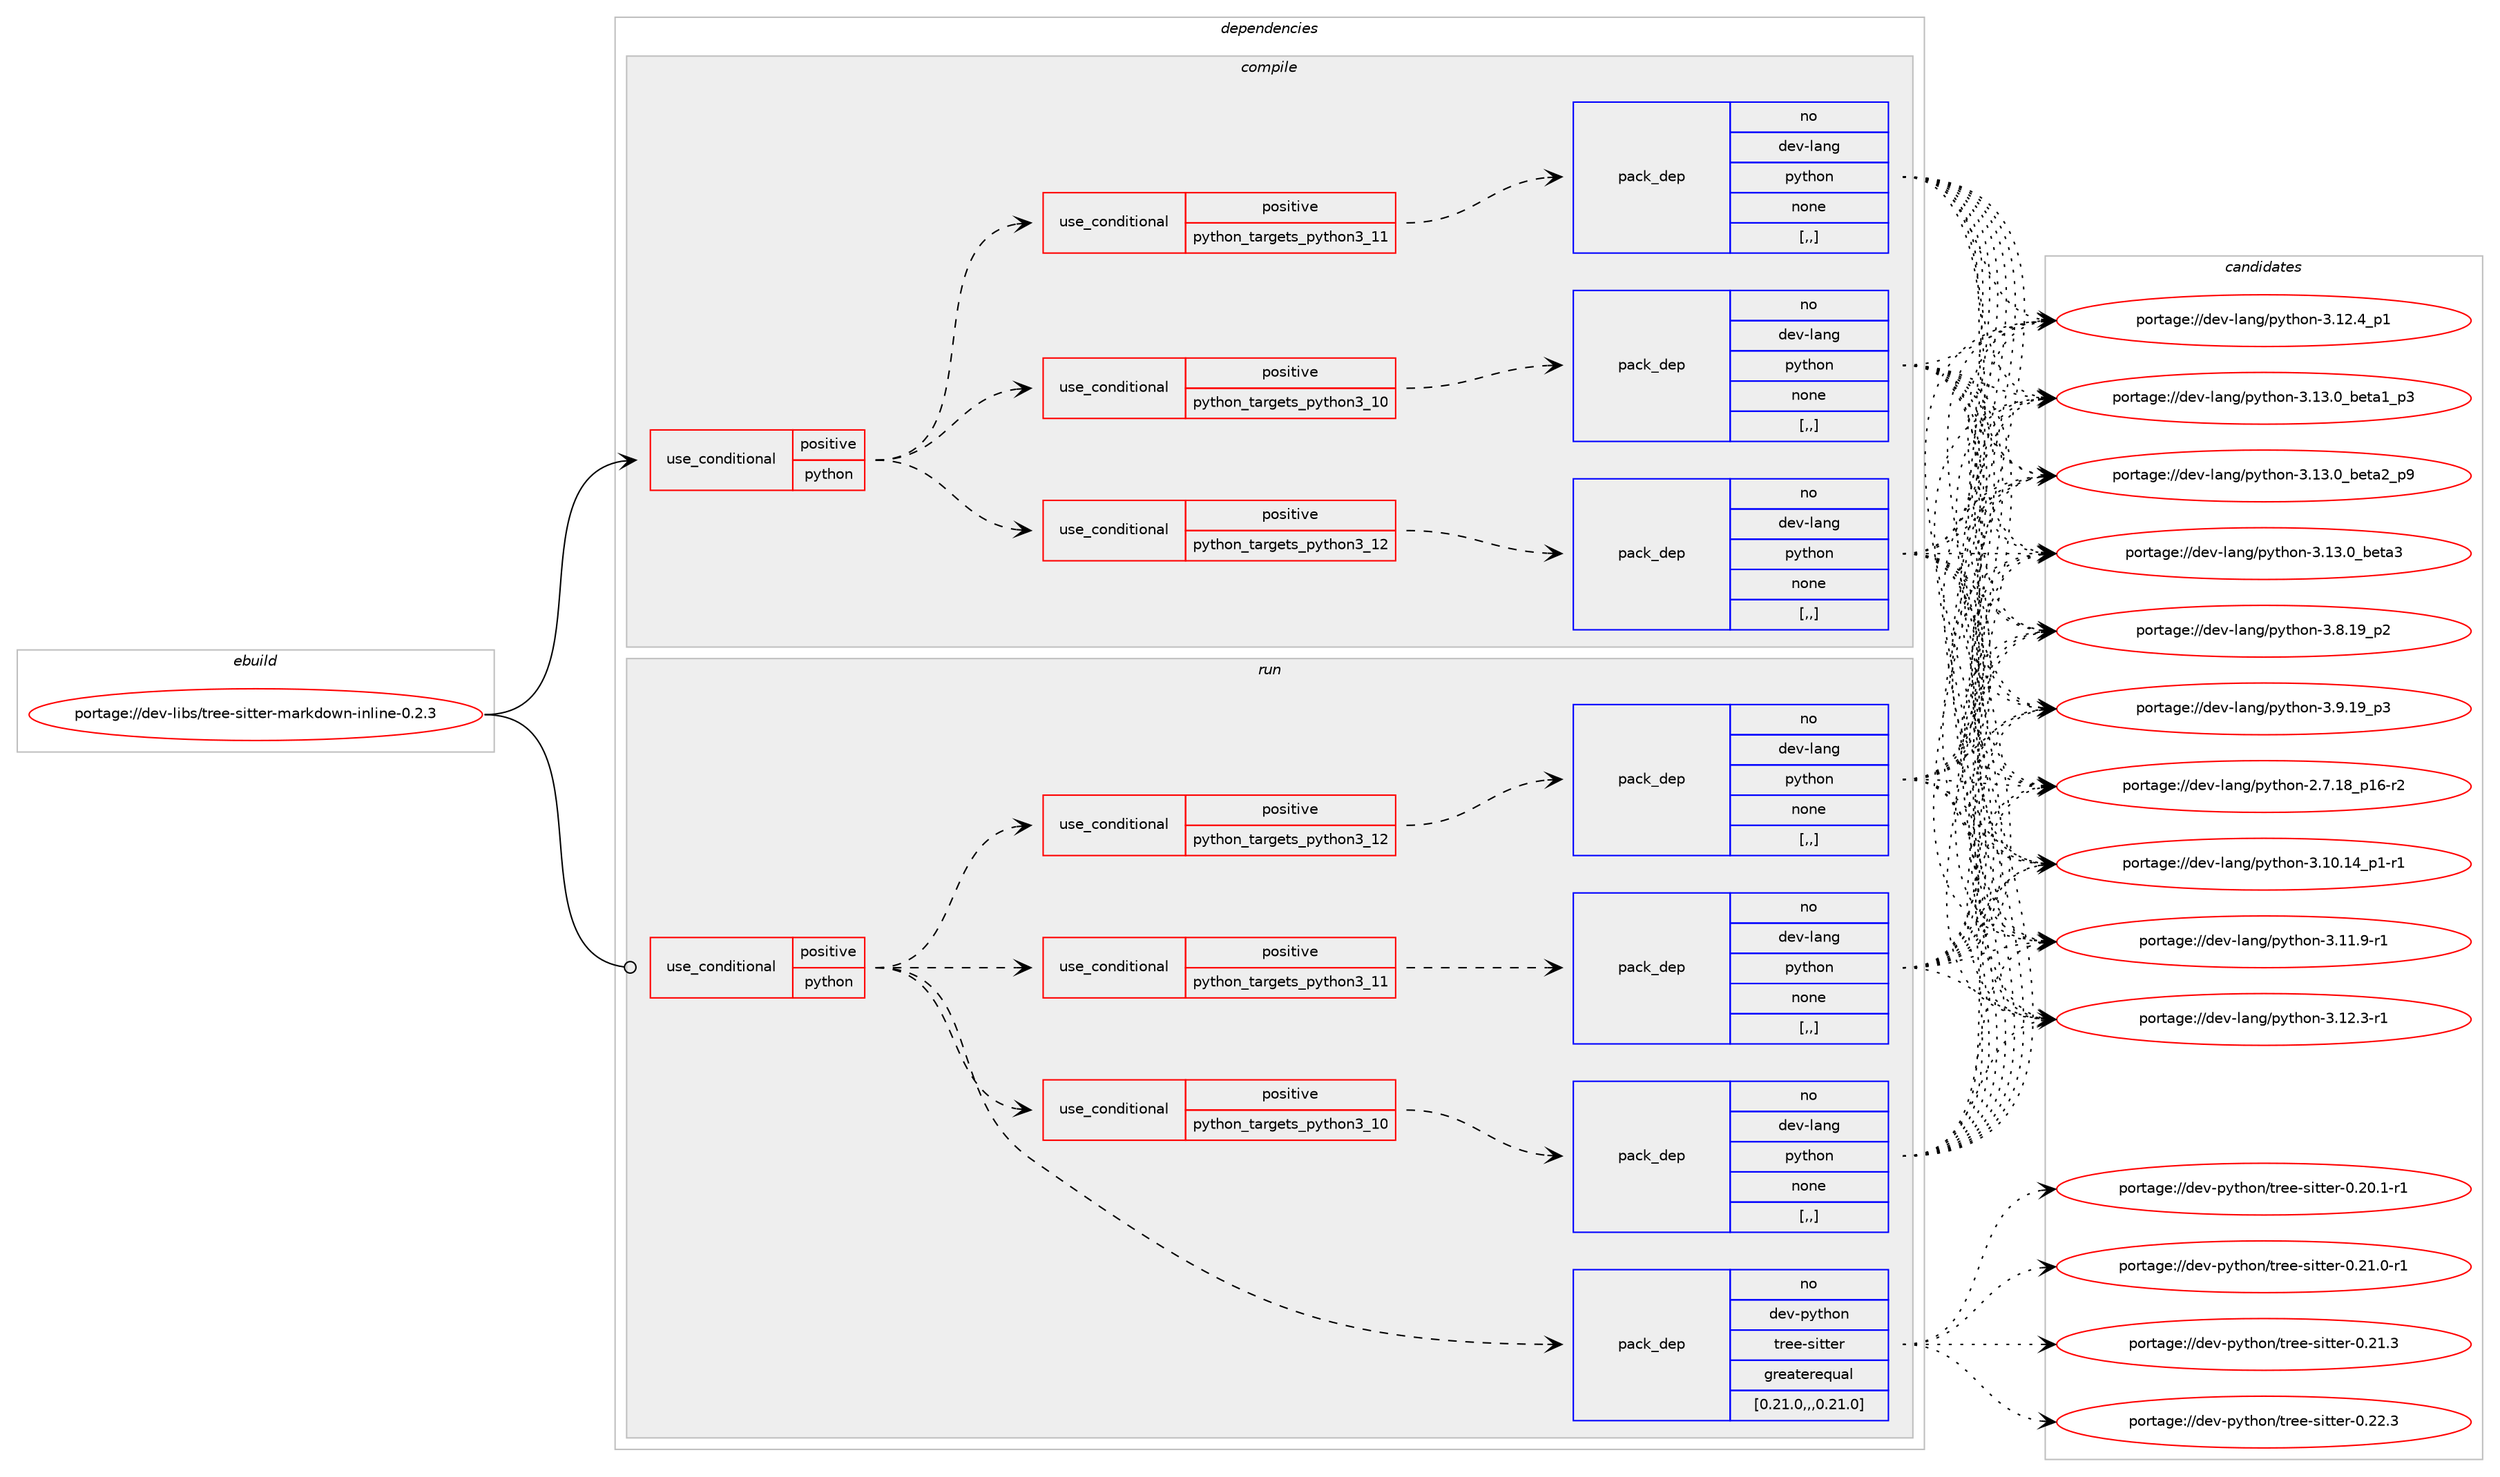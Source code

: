digraph prolog {

# *************
# Graph options
# *************

newrank=true;
concentrate=true;
compound=true;
graph [rankdir=LR,fontname=Helvetica,fontsize=10,ranksep=1.5];#, ranksep=2.5, nodesep=0.2];
edge  [arrowhead=vee];
node  [fontname=Helvetica,fontsize=10];

# **********
# The ebuild
# **********

subgraph cluster_leftcol {
color=gray;
rank=same;
label=<<i>ebuild</i>>;
id [label="portage://dev-libs/tree-sitter-markdown-inline-0.2.3", color=red, width=4, href="../dev-libs/tree-sitter-markdown-inline-0.2.3.svg"];
}

# ****************
# The dependencies
# ****************

subgraph cluster_midcol {
color=gray;
label=<<i>dependencies</i>>;
subgraph cluster_compile {
fillcolor="#eeeeee";
style=filled;
label=<<i>compile</i>>;
subgraph cond27579 {
dependency111613 [label=<<TABLE BORDER="0" CELLBORDER="1" CELLSPACING="0" CELLPADDING="4"><TR><TD ROWSPAN="3" CELLPADDING="10">use_conditional</TD></TR><TR><TD>positive</TD></TR><TR><TD>python</TD></TR></TABLE>>, shape=none, color=red];
subgraph cond27580 {
dependency111614 [label=<<TABLE BORDER="0" CELLBORDER="1" CELLSPACING="0" CELLPADDING="4"><TR><TD ROWSPAN="3" CELLPADDING="10">use_conditional</TD></TR><TR><TD>positive</TD></TR><TR><TD>python_targets_python3_10</TD></TR></TABLE>>, shape=none, color=red];
subgraph pack82870 {
dependency111615 [label=<<TABLE BORDER="0" CELLBORDER="1" CELLSPACING="0" CELLPADDING="4" WIDTH="220"><TR><TD ROWSPAN="6" CELLPADDING="30">pack_dep</TD></TR><TR><TD WIDTH="110">no</TD></TR><TR><TD>dev-lang</TD></TR><TR><TD>python</TD></TR><TR><TD>none</TD></TR><TR><TD>[,,]</TD></TR></TABLE>>, shape=none, color=blue];
}
dependency111614:e -> dependency111615:w [weight=20,style="dashed",arrowhead="vee"];
}
dependency111613:e -> dependency111614:w [weight=20,style="dashed",arrowhead="vee"];
subgraph cond27581 {
dependency111616 [label=<<TABLE BORDER="0" CELLBORDER="1" CELLSPACING="0" CELLPADDING="4"><TR><TD ROWSPAN="3" CELLPADDING="10">use_conditional</TD></TR><TR><TD>positive</TD></TR><TR><TD>python_targets_python3_11</TD></TR></TABLE>>, shape=none, color=red];
subgraph pack82871 {
dependency111617 [label=<<TABLE BORDER="0" CELLBORDER="1" CELLSPACING="0" CELLPADDING="4" WIDTH="220"><TR><TD ROWSPAN="6" CELLPADDING="30">pack_dep</TD></TR><TR><TD WIDTH="110">no</TD></TR><TR><TD>dev-lang</TD></TR><TR><TD>python</TD></TR><TR><TD>none</TD></TR><TR><TD>[,,]</TD></TR></TABLE>>, shape=none, color=blue];
}
dependency111616:e -> dependency111617:w [weight=20,style="dashed",arrowhead="vee"];
}
dependency111613:e -> dependency111616:w [weight=20,style="dashed",arrowhead="vee"];
subgraph cond27582 {
dependency111618 [label=<<TABLE BORDER="0" CELLBORDER="1" CELLSPACING="0" CELLPADDING="4"><TR><TD ROWSPAN="3" CELLPADDING="10">use_conditional</TD></TR><TR><TD>positive</TD></TR><TR><TD>python_targets_python3_12</TD></TR></TABLE>>, shape=none, color=red];
subgraph pack82872 {
dependency111619 [label=<<TABLE BORDER="0" CELLBORDER="1" CELLSPACING="0" CELLPADDING="4" WIDTH="220"><TR><TD ROWSPAN="6" CELLPADDING="30">pack_dep</TD></TR><TR><TD WIDTH="110">no</TD></TR><TR><TD>dev-lang</TD></TR><TR><TD>python</TD></TR><TR><TD>none</TD></TR><TR><TD>[,,]</TD></TR></TABLE>>, shape=none, color=blue];
}
dependency111618:e -> dependency111619:w [weight=20,style="dashed",arrowhead="vee"];
}
dependency111613:e -> dependency111618:w [weight=20,style="dashed",arrowhead="vee"];
}
id:e -> dependency111613:w [weight=20,style="solid",arrowhead="vee"];
}
subgraph cluster_compileandrun {
fillcolor="#eeeeee";
style=filled;
label=<<i>compile and run</i>>;
}
subgraph cluster_run {
fillcolor="#eeeeee";
style=filled;
label=<<i>run</i>>;
subgraph cond27583 {
dependency111620 [label=<<TABLE BORDER="0" CELLBORDER="1" CELLSPACING="0" CELLPADDING="4"><TR><TD ROWSPAN="3" CELLPADDING="10">use_conditional</TD></TR><TR><TD>positive</TD></TR><TR><TD>python</TD></TR></TABLE>>, shape=none, color=red];
subgraph cond27584 {
dependency111621 [label=<<TABLE BORDER="0" CELLBORDER="1" CELLSPACING="0" CELLPADDING="4"><TR><TD ROWSPAN="3" CELLPADDING="10">use_conditional</TD></TR><TR><TD>positive</TD></TR><TR><TD>python_targets_python3_10</TD></TR></TABLE>>, shape=none, color=red];
subgraph pack82873 {
dependency111622 [label=<<TABLE BORDER="0" CELLBORDER="1" CELLSPACING="0" CELLPADDING="4" WIDTH="220"><TR><TD ROWSPAN="6" CELLPADDING="30">pack_dep</TD></TR><TR><TD WIDTH="110">no</TD></TR><TR><TD>dev-lang</TD></TR><TR><TD>python</TD></TR><TR><TD>none</TD></TR><TR><TD>[,,]</TD></TR></TABLE>>, shape=none, color=blue];
}
dependency111621:e -> dependency111622:w [weight=20,style="dashed",arrowhead="vee"];
}
dependency111620:e -> dependency111621:w [weight=20,style="dashed",arrowhead="vee"];
subgraph cond27585 {
dependency111623 [label=<<TABLE BORDER="0" CELLBORDER="1" CELLSPACING="0" CELLPADDING="4"><TR><TD ROWSPAN="3" CELLPADDING="10">use_conditional</TD></TR><TR><TD>positive</TD></TR><TR><TD>python_targets_python3_11</TD></TR></TABLE>>, shape=none, color=red];
subgraph pack82874 {
dependency111624 [label=<<TABLE BORDER="0" CELLBORDER="1" CELLSPACING="0" CELLPADDING="4" WIDTH="220"><TR><TD ROWSPAN="6" CELLPADDING="30">pack_dep</TD></TR><TR><TD WIDTH="110">no</TD></TR><TR><TD>dev-lang</TD></TR><TR><TD>python</TD></TR><TR><TD>none</TD></TR><TR><TD>[,,]</TD></TR></TABLE>>, shape=none, color=blue];
}
dependency111623:e -> dependency111624:w [weight=20,style="dashed",arrowhead="vee"];
}
dependency111620:e -> dependency111623:w [weight=20,style="dashed",arrowhead="vee"];
subgraph cond27586 {
dependency111625 [label=<<TABLE BORDER="0" CELLBORDER="1" CELLSPACING="0" CELLPADDING="4"><TR><TD ROWSPAN="3" CELLPADDING="10">use_conditional</TD></TR><TR><TD>positive</TD></TR><TR><TD>python_targets_python3_12</TD></TR></TABLE>>, shape=none, color=red];
subgraph pack82875 {
dependency111626 [label=<<TABLE BORDER="0" CELLBORDER="1" CELLSPACING="0" CELLPADDING="4" WIDTH="220"><TR><TD ROWSPAN="6" CELLPADDING="30">pack_dep</TD></TR><TR><TD WIDTH="110">no</TD></TR><TR><TD>dev-lang</TD></TR><TR><TD>python</TD></TR><TR><TD>none</TD></TR><TR><TD>[,,]</TD></TR></TABLE>>, shape=none, color=blue];
}
dependency111625:e -> dependency111626:w [weight=20,style="dashed",arrowhead="vee"];
}
dependency111620:e -> dependency111625:w [weight=20,style="dashed",arrowhead="vee"];
subgraph pack82876 {
dependency111627 [label=<<TABLE BORDER="0" CELLBORDER="1" CELLSPACING="0" CELLPADDING="4" WIDTH="220"><TR><TD ROWSPAN="6" CELLPADDING="30">pack_dep</TD></TR><TR><TD WIDTH="110">no</TD></TR><TR><TD>dev-python</TD></TR><TR><TD>tree-sitter</TD></TR><TR><TD>greaterequal</TD></TR><TR><TD>[0.21.0,,,0.21.0]</TD></TR></TABLE>>, shape=none, color=blue];
}
dependency111620:e -> dependency111627:w [weight=20,style="dashed",arrowhead="vee"];
}
id:e -> dependency111620:w [weight=20,style="solid",arrowhead="odot"];
}
}

# **************
# The candidates
# **************

subgraph cluster_choices {
rank=same;
color=gray;
label=<<i>candidates</i>>;

subgraph choice82870 {
color=black;
nodesep=1;
choice100101118451089711010347112121116104111110455046554649569511249544511450 [label="portage://dev-lang/python-2.7.18_p16-r2", color=red, width=4,href="../dev-lang/python-2.7.18_p16-r2.svg"];
choice100101118451089711010347112121116104111110455146494846495295112494511449 [label="portage://dev-lang/python-3.10.14_p1-r1", color=red, width=4,href="../dev-lang/python-3.10.14_p1-r1.svg"];
choice100101118451089711010347112121116104111110455146494946574511449 [label="portage://dev-lang/python-3.11.9-r1", color=red, width=4,href="../dev-lang/python-3.11.9-r1.svg"];
choice100101118451089711010347112121116104111110455146495046514511449 [label="portage://dev-lang/python-3.12.3-r1", color=red, width=4,href="../dev-lang/python-3.12.3-r1.svg"];
choice100101118451089711010347112121116104111110455146495046529511249 [label="portage://dev-lang/python-3.12.4_p1", color=red, width=4,href="../dev-lang/python-3.12.4_p1.svg"];
choice10010111845108971101034711212111610411111045514649514648959810111697499511251 [label="portage://dev-lang/python-3.13.0_beta1_p3", color=red, width=4,href="../dev-lang/python-3.13.0_beta1_p3.svg"];
choice10010111845108971101034711212111610411111045514649514648959810111697509511257 [label="portage://dev-lang/python-3.13.0_beta2_p9", color=red, width=4,href="../dev-lang/python-3.13.0_beta2_p9.svg"];
choice1001011184510897110103471121211161041111104551464951464895981011169751 [label="portage://dev-lang/python-3.13.0_beta3", color=red, width=4,href="../dev-lang/python-3.13.0_beta3.svg"];
choice100101118451089711010347112121116104111110455146564649579511250 [label="portage://dev-lang/python-3.8.19_p2", color=red, width=4,href="../dev-lang/python-3.8.19_p2.svg"];
choice100101118451089711010347112121116104111110455146574649579511251 [label="portage://dev-lang/python-3.9.19_p3", color=red, width=4,href="../dev-lang/python-3.9.19_p3.svg"];
dependency111615:e -> choice100101118451089711010347112121116104111110455046554649569511249544511450:w [style=dotted,weight="100"];
dependency111615:e -> choice100101118451089711010347112121116104111110455146494846495295112494511449:w [style=dotted,weight="100"];
dependency111615:e -> choice100101118451089711010347112121116104111110455146494946574511449:w [style=dotted,weight="100"];
dependency111615:e -> choice100101118451089711010347112121116104111110455146495046514511449:w [style=dotted,weight="100"];
dependency111615:e -> choice100101118451089711010347112121116104111110455146495046529511249:w [style=dotted,weight="100"];
dependency111615:e -> choice10010111845108971101034711212111610411111045514649514648959810111697499511251:w [style=dotted,weight="100"];
dependency111615:e -> choice10010111845108971101034711212111610411111045514649514648959810111697509511257:w [style=dotted,weight="100"];
dependency111615:e -> choice1001011184510897110103471121211161041111104551464951464895981011169751:w [style=dotted,weight="100"];
dependency111615:e -> choice100101118451089711010347112121116104111110455146564649579511250:w [style=dotted,weight="100"];
dependency111615:e -> choice100101118451089711010347112121116104111110455146574649579511251:w [style=dotted,weight="100"];
}
subgraph choice82871 {
color=black;
nodesep=1;
choice100101118451089711010347112121116104111110455046554649569511249544511450 [label="portage://dev-lang/python-2.7.18_p16-r2", color=red, width=4,href="../dev-lang/python-2.7.18_p16-r2.svg"];
choice100101118451089711010347112121116104111110455146494846495295112494511449 [label="portage://dev-lang/python-3.10.14_p1-r1", color=red, width=4,href="../dev-lang/python-3.10.14_p1-r1.svg"];
choice100101118451089711010347112121116104111110455146494946574511449 [label="portage://dev-lang/python-3.11.9-r1", color=red, width=4,href="../dev-lang/python-3.11.9-r1.svg"];
choice100101118451089711010347112121116104111110455146495046514511449 [label="portage://dev-lang/python-3.12.3-r1", color=red, width=4,href="../dev-lang/python-3.12.3-r1.svg"];
choice100101118451089711010347112121116104111110455146495046529511249 [label="portage://dev-lang/python-3.12.4_p1", color=red, width=4,href="../dev-lang/python-3.12.4_p1.svg"];
choice10010111845108971101034711212111610411111045514649514648959810111697499511251 [label="portage://dev-lang/python-3.13.0_beta1_p3", color=red, width=4,href="../dev-lang/python-3.13.0_beta1_p3.svg"];
choice10010111845108971101034711212111610411111045514649514648959810111697509511257 [label="portage://dev-lang/python-3.13.0_beta2_p9", color=red, width=4,href="../dev-lang/python-3.13.0_beta2_p9.svg"];
choice1001011184510897110103471121211161041111104551464951464895981011169751 [label="portage://dev-lang/python-3.13.0_beta3", color=red, width=4,href="../dev-lang/python-3.13.0_beta3.svg"];
choice100101118451089711010347112121116104111110455146564649579511250 [label="portage://dev-lang/python-3.8.19_p2", color=red, width=4,href="../dev-lang/python-3.8.19_p2.svg"];
choice100101118451089711010347112121116104111110455146574649579511251 [label="portage://dev-lang/python-3.9.19_p3", color=red, width=4,href="../dev-lang/python-3.9.19_p3.svg"];
dependency111617:e -> choice100101118451089711010347112121116104111110455046554649569511249544511450:w [style=dotted,weight="100"];
dependency111617:e -> choice100101118451089711010347112121116104111110455146494846495295112494511449:w [style=dotted,weight="100"];
dependency111617:e -> choice100101118451089711010347112121116104111110455146494946574511449:w [style=dotted,weight="100"];
dependency111617:e -> choice100101118451089711010347112121116104111110455146495046514511449:w [style=dotted,weight="100"];
dependency111617:e -> choice100101118451089711010347112121116104111110455146495046529511249:w [style=dotted,weight="100"];
dependency111617:e -> choice10010111845108971101034711212111610411111045514649514648959810111697499511251:w [style=dotted,weight="100"];
dependency111617:e -> choice10010111845108971101034711212111610411111045514649514648959810111697509511257:w [style=dotted,weight="100"];
dependency111617:e -> choice1001011184510897110103471121211161041111104551464951464895981011169751:w [style=dotted,weight="100"];
dependency111617:e -> choice100101118451089711010347112121116104111110455146564649579511250:w [style=dotted,weight="100"];
dependency111617:e -> choice100101118451089711010347112121116104111110455146574649579511251:w [style=dotted,weight="100"];
}
subgraph choice82872 {
color=black;
nodesep=1;
choice100101118451089711010347112121116104111110455046554649569511249544511450 [label="portage://dev-lang/python-2.7.18_p16-r2", color=red, width=4,href="../dev-lang/python-2.7.18_p16-r2.svg"];
choice100101118451089711010347112121116104111110455146494846495295112494511449 [label="portage://dev-lang/python-3.10.14_p1-r1", color=red, width=4,href="../dev-lang/python-3.10.14_p1-r1.svg"];
choice100101118451089711010347112121116104111110455146494946574511449 [label="portage://dev-lang/python-3.11.9-r1", color=red, width=4,href="../dev-lang/python-3.11.9-r1.svg"];
choice100101118451089711010347112121116104111110455146495046514511449 [label="portage://dev-lang/python-3.12.3-r1", color=red, width=4,href="../dev-lang/python-3.12.3-r1.svg"];
choice100101118451089711010347112121116104111110455146495046529511249 [label="portage://dev-lang/python-3.12.4_p1", color=red, width=4,href="../dev-lang/python-3.12.4_p1.svg"];
choice10010111845108971101034711212111610411111045514649514648959810111697499511251 [label="portage://dev-lang/python-3.13.0_beta1_p3", color=red, width=4,href="../dev-lang/python-3.13.0_beta1_p3.svg"];
choice10010111845108971101034711212111610411111045514649514648959810111697509511257 [label="portage://dev-lang/python-3.13.0_beta2_p9", color=red, width=4,href="../dev-lang/python-3.13.0_beta2_p9.svg"];
choice1001011184510897110103471121211161041111104551464951464895981011169751 [label="portage://dev-lang/python-3.13.0_beta3", color=red, width=4,href="../dev-lang/python-3.13.0_beta3.svg"];
choice100101118451089711010347112121116104111110455146564649579511250 [label="portage://dev-lang/python-3.8.19_p2", color=red, width=4,href="../dev-lang/python-3.8.19_p2.svg"];
choice100101118451089711010347112121116104111110455146574649579511251 [label="portage://dev-lang/python-3.9.19_p3", color=red, width=4,href="../dev-lang/python-3.9.19_p3.svg"];
dependency111619:e -> choice100101118451089711010347112121116104111110455046554649569511249544511450:w [style=dotted,weight="100"];
dependency111619:e -> choice100101118451089711010347112121116104111110455146494846495295112494511449:w [style=dotted,weight="100"];
dependency111619:e -> choice100101118451089711010347112121116104111110455146494946574511449:w [style=dotted,weight="100"];
dependency111619:e -> choice100101118451089711010347112121116104111110455146495046514511449:w [style=dotted,weight="100"];
dependency111619:e -> choice100101118451089711010347112121116104111110455146495046529511249:w [style=dotted,weight="100"];
dependency111619:e -> choice10010111845108971101034711212111610411111045514649514648959810111697499511251:w [style=dotted,weight="100"];
dependency111619:e -> choice10010111845108971101034711212111610411111045514649514648959810111697509511257:w [style=dotted,weight="100"];
dependency111619:e -> choice1001011184510897110103471121211161041111104551464951464895981011169751:w [style=dotted,weight="100"];
dependency111619:e -> choice100101118451089711010347112121116104111110455146564649579511250:w [style=dotted,weight="100"];
dependency111619:e -> choice100101118451089711010347112121116104111110455146574649579511251:w [style=dotted,weight="100"];
}
subgraph choice82873 {
color=black;
nodesep=1;
choice100101118451089711010347112121116104111110455046554649569511249544511450 [label="portage://dev-lang/python-2.7.18_p16-r2", color=red, width=4,href="../dev-lang/python-2.7.18_p16-r2.svg"];
choice100101118451089711010347112121116104111110455146494846495295112494511449 [label="portage://dev-lang/python-3.10.14_p1-r1", color=red, width=4,href="../dev-lang/python-3.10.14_p1-r1.svg"];
choice100101118451089711010347112121116104111110455146494946574511449 [label="portage://dev-lang/python-3.11.9-r1", color=red, width=4,href="../dev-lang/python-3.11.9-r1.svg"];
choice100101118451089711010347112121116104111110455146495046514511449 [label="portage://dev-lang/python-3.12.3-r1", color=red, width=4,href="../dev-lang/python-3.12.3-r1.svg"];
choice100101118451089711010347112121116104111110455146495046529511249 [label="portage://dev-lang/python-3.12.4_p1", color=red, width=4,href="../dev-lang/python-3.12.4_p1.svg"];
choice10010111845108971101034711212111610411111045514649514648959810111697499511251 [label="portage://dev-lang/python-3.13.0_beta1_p3", color=red, width=4,href="../dev-lang/python-3.13.0_beta1_p3.svg"];
choice10010111845108971101034711212111610411111045514649514648959810111697509511257 [label="portage://dev-lang/python-3.13.0_beta2_p9", color=red, width=4,href="../dev-lang/python-3.13.0_beta2_p9.svg"];
choice1001011184510897110103471121211161041111104551464951464895981011169751 [label="portage://dev-lang/python-3.13.0_beta3", color=red, width=4,href="../dev-lang/python-3.13.0_beta3.svg"];
choice100101118451089711010347112121116104111110455146564649579511250 [label="portage://dev-lang/python-3.8.19_p2", color=red, width=4,href="../dev-lang/python-3.8.19_p2.svg"];
choice100101118451089711010347112121116104111110455146574649579511251 [label="portage://dev-lang/python-3.9.19_p3", color=red, width=4,href="../dev-lang/python-3.9.19_p3.svg"];
dependency111622:e -> choice100101118451089711010347112121116104111110455046554649569511249544511450:w [style=dotted,weight="100"];
dependency111622:e -> choice100101118451089711010347112121116104111110455146494846495295112494511449:w [style=dotted,weight="100"];
dependency111622:e -> choice100101118451089711010347112121116104111110455146494946574511449:w [style=dotted,weight="100"];
dependency111622:e -> choice100101118451089711010347112121116104111110455146495046514511449:w [style=dotted,weight="100"];
dependency111622:e -> choice100101118451089711010347112121116104111110455146495046529511249:w [style=dotted,weight="100"];
dependency111622:e -> choice10010111845108971101034711212111610411111045514649514648959810111697499511251:w [style=dotted,weight="100"];
dependency111622:e -> choice10010111845108971101034711212111610411111045514649514648959810111697509511257:w [style=dotted,weight="100"];
dependency111622:e -> choice1001011184510897110103471121211161041111104551464951464895981011169751:w [style=dotted,weight="100"];
dependency111622:e -> choice100101118451089711010347112121116104111110455146564649579511250:w [style=dotted,weight="100"];
dependency111622:e -> choice100101118451089711010347112121116104111110455146574649579511251:w [style=dotted,weight="100"];
}
subgraph choice82874 {
color=black;
nodesep=1;
choice100101118451089711010347112121116104111110455046554649569511249544511450 [label="portage://dev-lang/python-2.7.18_p16-r2", color=red, width=4,href="../dev-lang/python-2.7.18_p16-r2.svg"];
choice100101118451089711010347112121116104111110455146494846495295112494511449 [label="portage://dev-lang/python-3.10.14_p1-r1", color=red, width=4,href="../dev-lang/python-3.10.14_p1-r1.svg"];
choice100101118451089711010347112121116104111110455146494946574511449 [label="portage://dev-lang/python-3.11.9-r1", color=red, width=4,href="../dev-lang/python-3.11.9-r1.svg"];
choice100101118451089711010347112121116104111110455146495046514511449 [label="portage://dev-lang/python-3.12.3-r1", color=red, width=4,href="../dev-lang/python-3.12.3-r1.svg"];
choice100101118451089711010347112121116104111110455146495046529511249 [label="portage://dev-lang/python-3.12.4_p1", color=red, width=4,href="../dev-lang/python-3.12.4_p1.svg"];
choice10010111845108971101034711212111610411111045514649514648959810111697499511251 [label="portage://dev-lang/python-3.13.0_beta1_p3", color=red, width=4,href="../dev-lang/python-3.13.0_beta1_p3.svg"];
choice10010111845108971101034711212111610411111045514649514648959810111697509511257 [label="portage://dev-lang/python-3.13.0_beta2_p9", color=red, width=4,href="../dev-lang/python-3.13.0_beta2_p9.svg"];
choice1001011184510897110103471121211161041111104551464951464895981011169751 [label="portage://dev-lang/python-3.13.0_beta3", color=red, width=4,href="../dev-lang/python-3.13.0_beta3.svg"];
choice100101118451089711010347112121116104111110455146564649579511250 [label="portage://dev-lang/python-3.8.19_p2", color=red, width=4,href="../dev-lang/python-3.8.19_p2.svg"];
choice100101118451089711010347112121116104111110455146574649579511251 [label="portage://dev-lang/python-3.9.19_p3", color=red, width=4,href="../dev-lang/python-3.9.19_p3.svg"];
dependency111624:e -> choice100101118451089711010347112121116104111110455046554649569511249544511450:w [style=dotted,weight="100"];
dependency111624:e -> choice100101118451089711010347112121116104111110455146494846495295112494511449:w [style=dotted,weight="100"];
dependency111624:e -> choice100101118451089711010347112121116104111110455146494946574511449:w [style=dotted,weight="100"];
dependency111624:e -> choice100101118451089711010347112121116104111110455146495046514511449:w [style=dotted,weight="100"];
dependency111624:e -> choice100101118451089711010347112121116104111110455146495046529511249:w [style=dotted,weight="100"];
dependency111624:e -> choice10010111845108971101034711212111610411111045514649514648959810111697499511251:w [style=dotted,weight="100"];
dependency111624:e -> choice10010111845108971101034711212111610411111045514649514648959810111697509511257:w [style=dotted,weight="100"];
dependency111624:e -> choice1001011184510897110103471121211161041111104551464951464895981011169751:w [style=dotted,weight="100"];
dependency111624:e -> choice100101118451089711010347112121116104111110455146564649579511250:w [style=dotted,weight="100"];
dependency111624:e -> choice100101118451089711010347112121116104111110455146574649579511251:w [style=dotted,weight="100"];
}
subgraph choice82875 {
color=black;
nodesep=1;
choice100101118451089711010347112121116104111110455046554649569511249544511450 [label="portage://dev-lang/python-2.7.18_p16-r2", color=red, width=4,href="../dev-lang/python-2.7.18_p16-r2.svg"];
choice100101118451089711010347112121116104111110455146494846495295112494511449 [label="portage://dev-lang/python-3.10.14_p1-r1", color=red, width=4,href="../dev-lang/python-3.10.14_p1-r1.svg"];
choice100101118451089711010347112121116104111110455146494946574511449 [label="portage://dev-lang/python-3.11.9-r1", color=red, width=4,href="../dev-lang/python-3.11.9-r1.svg"];
choice100101118451089711010347112121116104111110455146495046514511449 [label="portage://dev-lang/python-3.12.3-r1", color=red, width=4,href="../dev-lang/python-3.12.3-r1.svg"];
choice100101118451089711010347112121116104111110455146495046529511249 [label="portage://dev-lang/python-3.12.4_p1", color=red, width=4,href="../dev-lang/python-3.12.4_p1.svg"];
choice10010111845108971101034711212111610411111045514649514648959810111697499511251 [label="portage://dev-lang/python-3.13.0_beta1_p3", color=red, width=4,href="../dev-lang/python-3.13.0_beta1_p3.svg"];
choice10010111845108971101034711212111610411111045514649514648959810111697509511257 [label="portage://dev-lang/python-3.13.0_beta2_p9", color=red, width=4,href="../dev-lang/python-3.13.0_beta2_p9.svg"];
choice1001011184510897110103471121211161041111104551464951464895981011169751 [label="portage://dev-lang/python-3.13.0_beta3", color=red, width=4,href="../dev-lang/python-3.13.0_beta3.svg"];
choice100101118451089711010347112121116104111110455146564649579511250 [label="portage://dev-lang/python-3.8.19_p2", color=red, width=4,href="../dev-lang/python-3.8.19_p2.svg"];
choice100101118451089711010347112121116104111110455146574649579511251 [label="portage://dev-lang/python-3.9.19_p3", color=red, width=4,href="../dev-lang/python-3.9.19_p3.svg"];
dependency111626:e -> choice100101118451089711010347112121116104111110455046554649569511249544511450:w [style=dotted,weight="100"];
dependency111626:e -> choice100101118451089711010347112121116104111110455146494846495295112494511449:w [style=dotted,weight="100"];
dependency111626:e -> choice100101118451089711010347112121116104111110455146494946574511449:w [style=dotted,weight="100"];
dependency111626:e -> choice100101118451089711010347112121116104111110455146495046514511449:w [style=dotted,weight="100"];
dependency111626:e -> choice100101118451089711010347112121116104111110455146495046529511249:w [style=dotted,weight="100"];
dependency111626:e -> choice10010111845108971101034711212111610411111045514649514648959810111697499511251:w [style=dotted,weight="100"];
dependency111626:e -> choice10010111845108971101034711212111610411111045514649514648959810111697509511257:w [style=dotted,weight="100"];
dependency111626:e -> choice1001011184510897110103471121211161041111104551464951464895981011169751:w [style=dotted,weight="100"];
dependency111626:e -> choice100101118451089711010347112121116104111110455146564649579511250:w [style=dotted,weight="100"];
dependency111626:e -> choice100101118451089711010347112121116104111110455146574649579511251:w [style=dotted,weight="100"];
}
subgraph choice82876 {
color=black;
nodesep=1;
choice100101118451121211161041111104711611410110145115105116116101114454846504846494511449 [label="portage://dev-python/tree-sitter-0.20.1-r1", color=red, width=4,href="../dev-python/tree-sitter-0.20.1-r1.svg"];
choice100101118451121211161041111104711611410110145115105116116101114454846504946484511449 [label="portage://dev-python/tree-sitter-0.21.0-r1", color=red, width=4,href="../dev-python/tree-sitter-0.21.0-r1.svg"];
choice10010111845112121116104111110471161141011014511510511611610111445484650494651 [label="portage://dev-python/tree-sitter-0.21.3", color=red, width=4,href="../dev-python/tree-sitter-0.21.3.svg"];
choice10010111845112121116104111110471161141011014511510511611610111445484650504651 [label="portage://dev-python/tree-sitter-0.22.3", color=red, width=4,href="../dev-python/tree-sitter-0.22.3.svg"];
dependency111627:e -> choice100101118451121211161041111104711611410110145115105116116101114454846504846494511449:w [style=dotted,weight="100"];
dependency111627:e -> choice100101118451121211161041111104711611410110145115105116116101114454846504946484511449:w [style=dotted,weight="100"];
dependency111627:e -> choice10010111845112121116104111110471161141011014511510511611610111445484650494651:w [style=dotted,weight="100"];
dependency111627:e -> choice10010111845112121116104111110471161141011014511510511611610111445484650504651:w [style=dotted,weight="100"];
}
}

}

